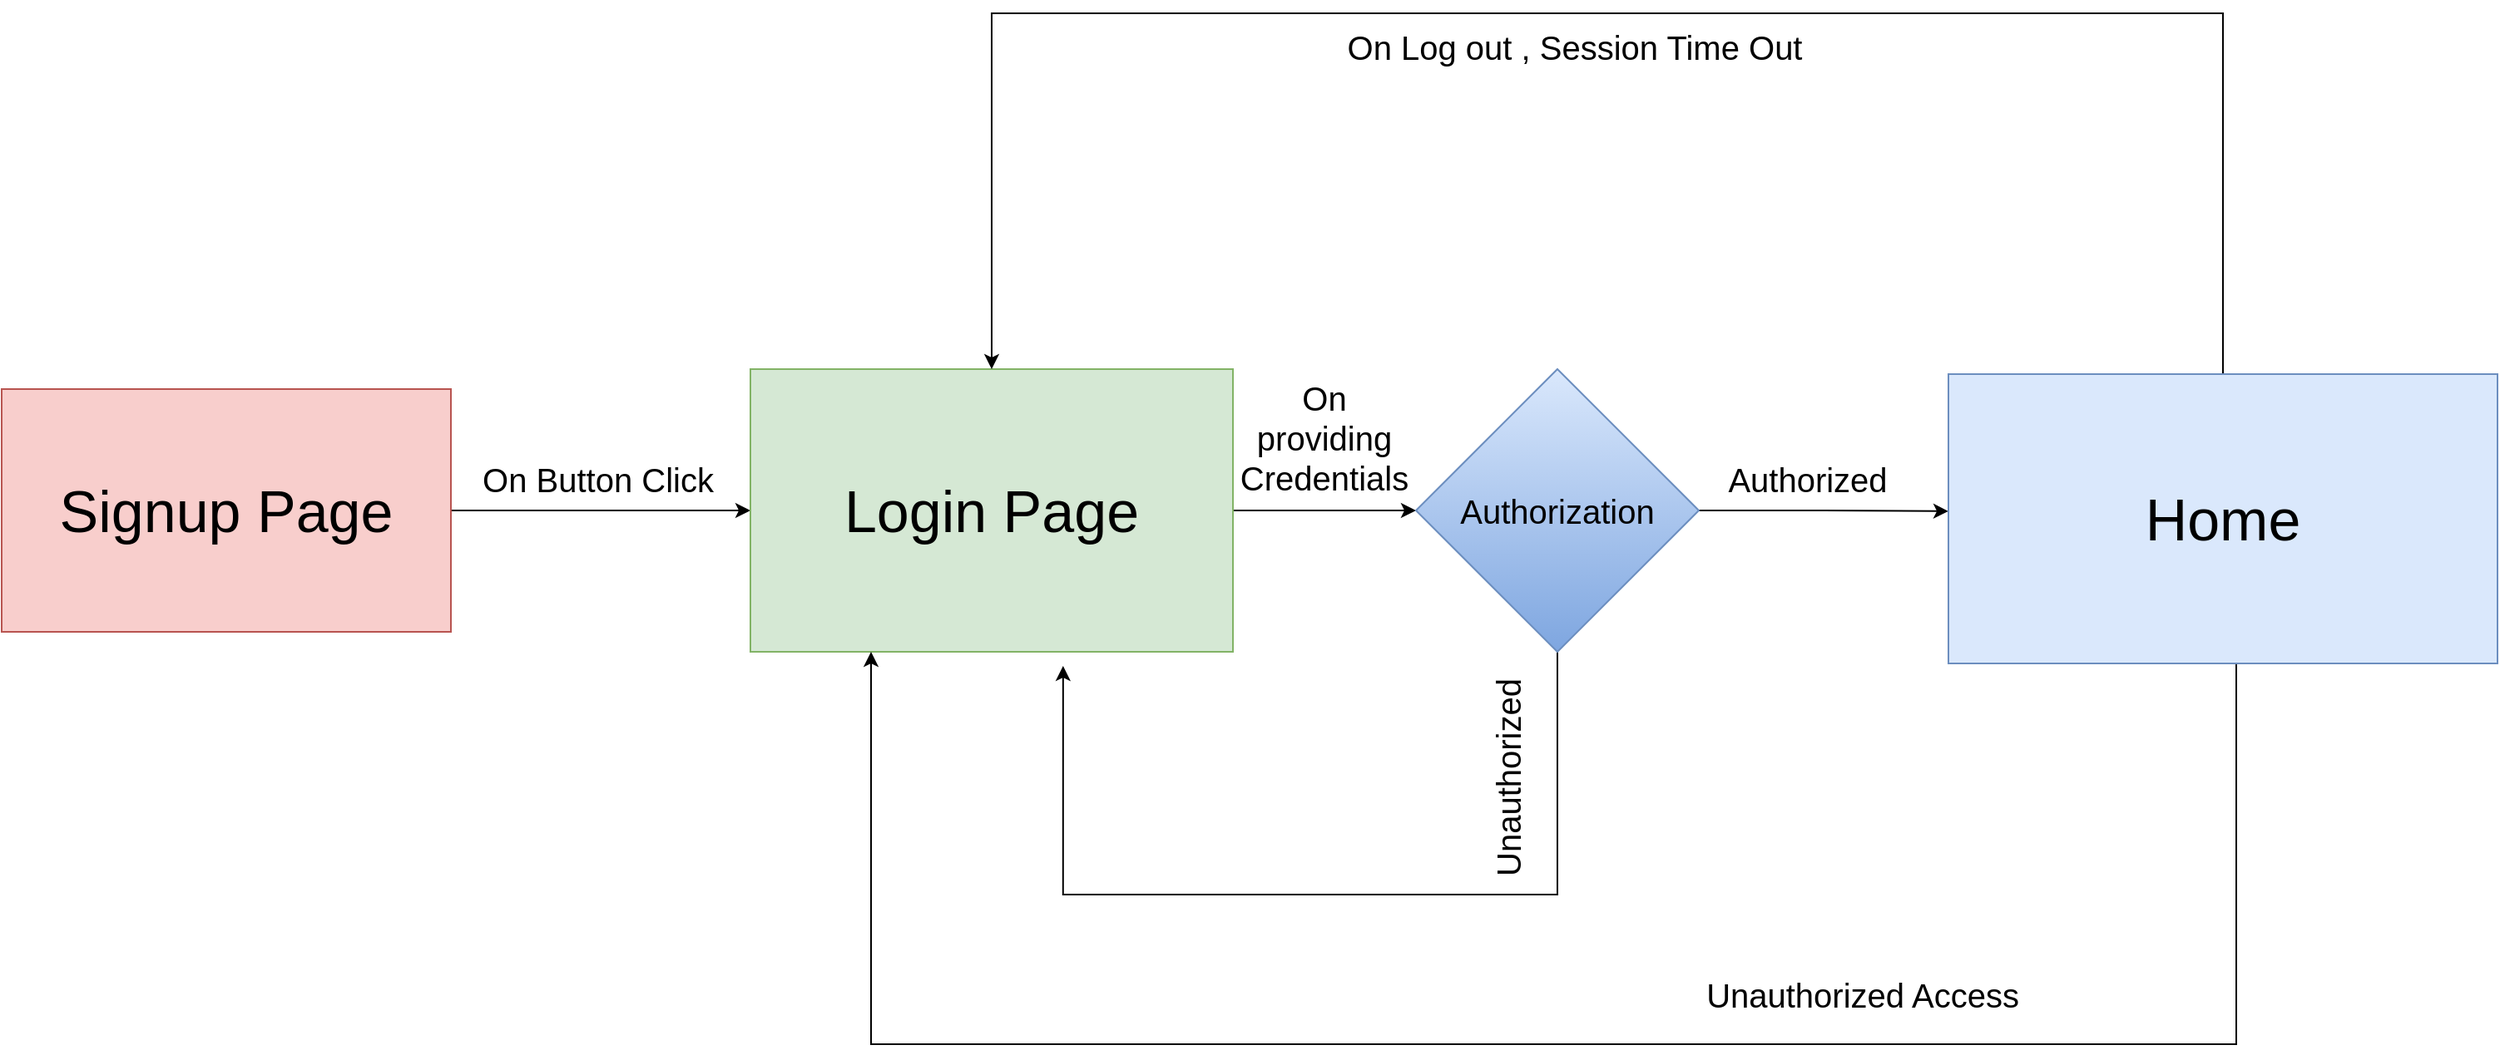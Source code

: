 <mxfile version="14.9.8" type="device"><diagram id="m1io2wwJJl7MAmVK8vOC" name="Page-1"><mxGraphModel dx="2170" dy="1220" grid="1" gridSize="10" guides="1" tooltips="1" connect="1" arrows="1" fold="1" page="1" pageScale="1" pageWidth="1654" pageHeight="1169" math="0" shadow="0"><root><mxCell id="0"/><mxCell id="1" parent="0"/><mxCell id="jF9Ca1VYeBp9Cfo3DXg0-1" style="edgeStyle=orthogonalEdgeStyle;rounded=0;orthogonalLoop=1;jettySize=auto;html=1;entryX=0;entryY=0.5;entryDx=0;entryDy=0;" edge="1" parent="1" source="jF9Ca1VYeBp9Cfo3DXg0-2" target="jF9Ca1VYeBp9Cfo3DXg0-4"><mxGeometry relative="1" as="geometry"/></mxCell><mxCell id="jF9Ca1VYeBp9Cfo3DXg0-2" value="&lt;font style=&quot;font-size: 35px&quot;&gt;Signup Page&lt;/font&gt;" style="whiteSpace=wrap;html=1;fillColor=#f8cecc;strokeColor=#b85450;" vertex="1" parent="1"><mxGeometry x="77" y="496" width="270" height="146" as="geometry"/></mxCell><mxCell id="jF9Ca1VYeBp9Cfo3DXg0-3" style="edgeStyle=orthogonalEdgeStyle;rounded=0;orthogonalLoop=1;jettySize=auto;html=1;" edge="1" parent="1" source="jF9Ca1VYeBp9Cfo3DXg0-4" target="jF9Ca1VYeBp9Cfo3DXg0-8"><mxGeometry relative="1" as="geometry"/></mxCell><mxCell id="jF9Ca1VYeBp9Cfo3DXg0-4" value="&lt;font style=&quot;font-size: 35px&quot;&gt;Login Page&lt;/font&gt;" style="whiteSpace=wrap;html=1;fillColor=#d5e8d4;strokeColor=#82b366;" vertex="1" parent="1"><mxGeometry x="527" y="484" width="290" height="170" as="geometry"/></mxCell><mxCell id="jF9Ca1VYeBp9Cfo3DXg0-5" value="&lt;font style=&quot;font-size: 20px&quot;&gt;On Button Click&lt;/font&gt;" style="text;html=1;align=center;verticalAlign=middle;resizable=0;points=[];autosize=1;strokeColor=none;" vertex="1" parent="1"><mxGeometry x="360" y="540" width="150" height="20" as="geometry"/></mxCell><mxCell id="jF9Ca1VYeBp9Cfo3DXg0-6" style="edgeStyle=orthogonalEdgeStyle;rounded=0;orthogonalLoop=1;jettySize=auto;html=1;entryX=0;entryY=0.474;entryDx=0;entryDy=0;entryPerimeter=0;" edge="1" parent="1" source="jF9Ca1VYeBp9Cfo3DXg0-8" target="jF9Ca1VYeBp9Cfo3DXg0-11"><mxGeometry relative="1" as="geometry"/></mxCell><mxCell id="jF9Ca1VYeBp9Cfo3DXg0-18" style="edgeStyle=orthogonalEdgeStyle;rounded=0;orthogonalLoop=1;jettySize=auto;html=1;entryX=0.648;entryY=1.05;entryDx=0;entryDy=0;entryPerimeter=0;" edge="1" parent="1" source="jF9Ca1VYeBp9Cfo3DXg0-8" target="jF9Ca1VYeBp9Cfo3DXg0-4"><mxGeometry relative="1" as="geometry"><Array as="points"><mxPoint x="1012" y="800"/><mxPoint x="715" y="800"/></Array></mxGeometry></mxCell><mxCell id="jF9Ca1VYeBp9Cfo3DXg0-8" value="&lt;font style=&quot;font-size: 20px&quot;&gt;Authorization&lt;/font&gt;" style="rhombus;whiteSpace=wrap;html=1;fillColor=#dae8fc;strokeColor=#6c8ebf;gradientColor=#7ea6e0;" vertex="1" parent="1"><mxGeometry x="927" y="484" width="170" height="170" as="geometry"/></mxCell><mxCell id="jF9Ca1VYeBp9Cfo3DXg0-9" value="&lt;font style=&quot;font-size: 20px&quot;&gt;On providing Credentials&lt;/font&gt;" style="text;html=1;strokeColor=none;fillColor=none;align=center;verticalAlign=middle;whiteSpace=wrap;rounded=0;" vertex="1" parent="1"><mxGeometry x="827" y="470" width="90" height="110" as="geometry"/></mxCell><mxCell id="jF9Ca1VYeBp9Cfo3DXg0-10" style="edgeStyle=orthogonalEdgeStyle;rounded=0;orthogonalLoop=1;jettySize=auto;html=1;entryX=0.5;entryY=0;entryDx=0;entryDy=0;" edge="1" parent="1" source="jF9Ca1VYeBp9Cfo3DXg0-11" target="jF9Ca1VYeBp9Cfo3DXg0-4"><mxGeometry relative="1" as="geometry"><Array as="points"><mxPoint x="1412" y="270"/><mxPoint x="672" y="270"/></Array></mxGeometry></mxCell><mxCell id="jF9Ca1VYeBp9Cfo3DXg0-17" style="edgeStyle=orthogonalEdgeStyle;rounded=0;orthogonalLoop=1;jettySize=auto;html=1;entryX=0.25;entryY=1;entryDx=0;entryDy=0;" edge="1" parent="1" source="jF9Ca1VYeBp9Cfo3DXg0-11" target="jF9Ca1VYeBp9Cfo3DXg0-4"><mxGeometry relative="1" as="geometry"><Array as="points"><mxPoint x="1420" y="890"/><mxPoint x="599" y="890"/></Array></mxGeometry></mxCell><mxCell id="jF9Ca1VYeBp9Cfo3DXg0-11" value="&lt;font style=&quot;font-size: 35px&quot;&gt;Home&lt;/font&gt;" style="whiteSpace=wrap;html=1;fillColor=#dae8fc;strokeColor=#6c8ebf;" vertex="1" parent="1"><mxGeometry x="1247" y="487" width="330" height="174" as="geometry"/></mxCell><mxCell id="jF9Ca1VYeBp9Cfo3DXg0-12" value="&lt;font style=&quot;font-size: 20px&quot;&gt;Authorized&lt;/font&gt;" style="text;html=1;align=center;verticalAlign=middle;resizable=0;points=[];autosize=1;strokeColor=none;" vertex="1" parent="1"><mxGeometry x="1107" y="540" width="110" height="20" as="geometry"/></mxCell><mxCell id="jF9Ca1VYeBp9Cfo3DXg0-13" value="&lt;font style=&quot;font-size: 20px&quot;&gt;Unauthorized&lt;br&gt;&lt;/font&gt;" style="text;html=1;align=center;verticalAlign=middle;resizable=0;points=[];autosize=1;strokeColor=none;rotation=-90;" vertex="1" parent="1"><mxGeometry x="917" y="720" width="130" height="20" as="geometry"/></mxCell><mxCell id="jF9Ca1VYeBp9Cfo3DXg0-14" value="&lt;font style=&quot;font-size: 20px&quot;&gt;On Log out , Session Time Out&lt;/font&gt;" style="text;html=1;align=center;verticalAlign=middle;resizable=0;points=[];autosize=1;strokeColor=none;" vertex="1" parent="1"><mxGeometry x="877" y="280" width="290" height="20" as="geometry"/></mxCell><mxCell id="jF9Ca1VYeBp9Cfo3DXg0-16" value="&lt;font style=&quot;font-size: 20px&quot;&gt;Unauthorized Access&lt;br&gt;&lt;/font&gt;" style="text;html=1;align=center;verticalAlign=middle;resizable=0;points=[];autosize=1;strokeColor=none;rotation=0;" vertex="1" parent="1"><mxGeometry x="1095" y="850" width="200" height="20" as="geometry"/></mxCell></root></mxGraphModel></diagram></mxfile>